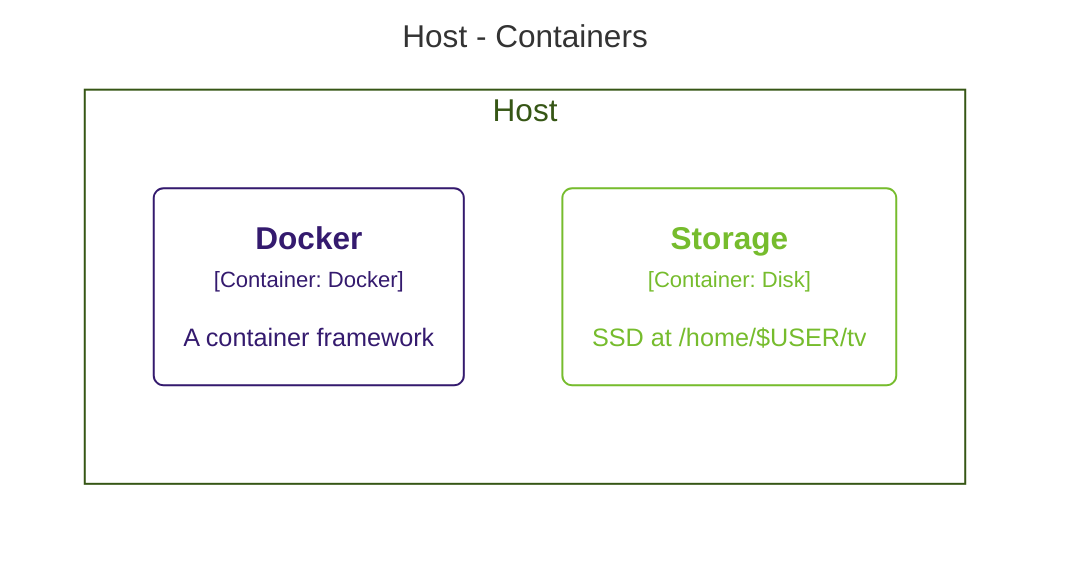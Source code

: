 graph LR
  linkStyle default fill:#ffffff

  subgraph diagram [Host - Containers]
    style diagram fill:#ffffff,stroke:#ffffff

    subgraph 2 [Host]
      style 2 fill:#ffffff,stroke:#365615,color:#365615

      3("<div style='font-weight: bold'>Docker</div><div style='font-size: 70%; margin-top: 0px'>[Container: Docker]</div><div style='font-size: 80%; margin-top:10px'>A container framework</div>")
      style 3 fill:#ffffff,stroke:#341a6e,color:#341a6e
      4("<div style='font-weight: bold'>Storage</div><div style='font-size: 70%; margin-top: 0px'>[Container: Disk]</div><div style='font-size: 80%; margin-top:10px'>SSD at /home/$USER/tv</div>")
      style 4 fill:#ffffff,stroke:#76bc2d,color:#76bc2d
    end

  end